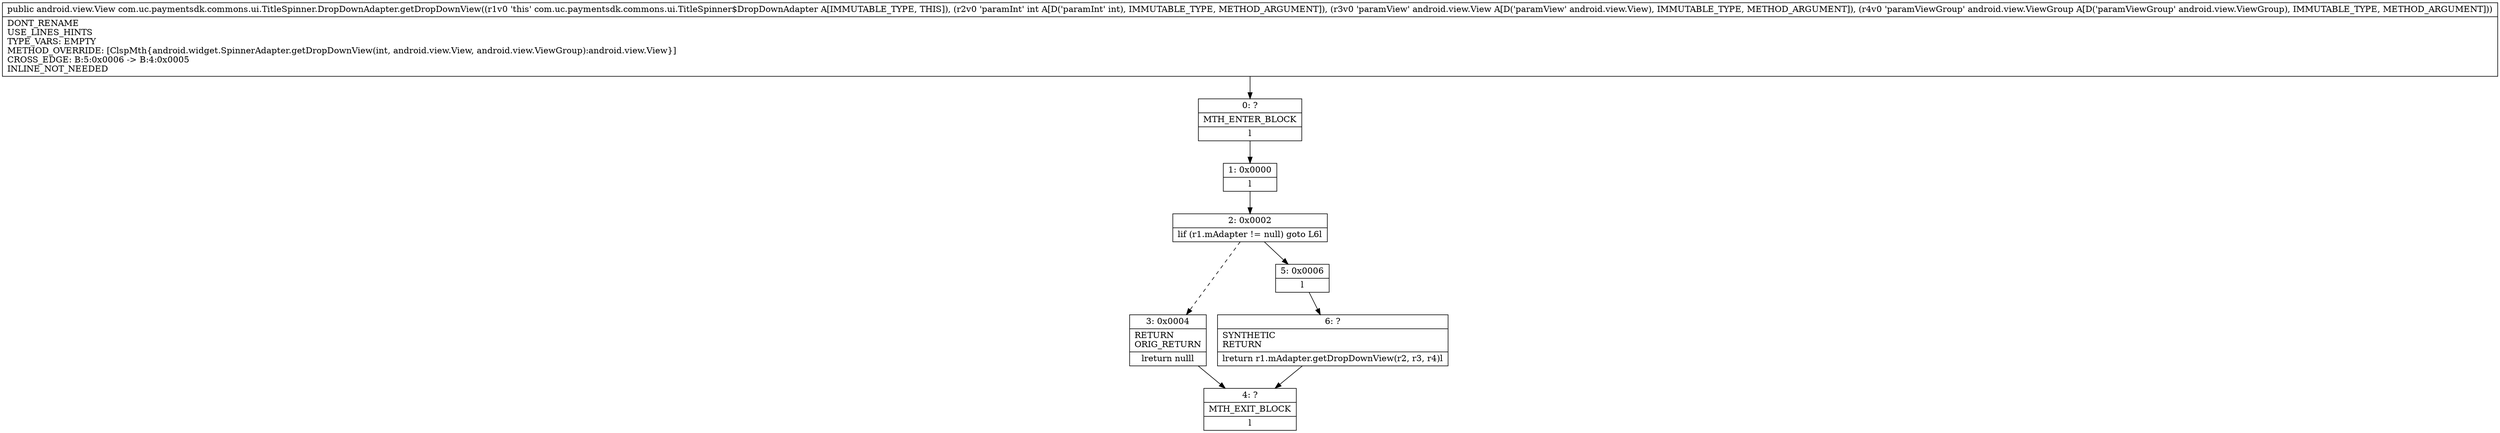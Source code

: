 digraph "CFG forcom.uc.paymentsdk.commons.ui.TitleSpinner.DropDownAdapter.getDropDownView(ILandroid\/view\/View;Landroid\/view\/ViewGroup;)Landroid\/view\/View;" {
Node_0 [shape=record,label="{0\:\ ?|MTH_ENTER_BLOCK\l|l}"];
Node_1 [shape=record,label="{1\:\ 0x0000|l}"];
Node_2 [shape=record,label="{2\:\ 0x0002|lif (r1.mAdapter != null) goto L6l}"];
Node_3 [shape=record,label="{3\:\ 0x0004|RETURN\lORIG_RETURN\l|lreturn nulll}"];
Node_4 [shape=record,label="{4\:\ ?|MTH_EXIT_BLOCK\l|l}"];
Node_5 [shape=record,label="{5\:\ 0x0006|l}"];
Node_6 [shape=record,label="{6\:\ ?|SYNTHETIC\lRETURN\l|lreturn r1.mAdapter.getDropDownView(r2, r3, r4)l}"];
MethodNode[shape=record,label="{public android.view.View com.uc.paymentsdk.commons.ui.TitleSpinner.DropDownAdapter.getDropDownView((r1v0 'this' com.uc.paymentsdk.commons.ui.TitleSpinner$DropDownAdapter A[IMMUTABLE_TYPE, THIS]), (r2v0 'paramInt' int A[D('paramInt' int), IMMUTABLE_TYPE, METHOD_ARGUMENT]), (r3v0 'paramView' android.view.View A[D('paramView' android.view.View), IMMUTABLE_TYPE, METHOD_ARGUMENT]), (r4v0 'paramViewGroup' android.view.ViewGroup A[D('paramViewGroup' android.view.ViewGroup), IMMUTABLE_TYPE, METHOD_ARGUMENT]))  | DONT_RENAME\lUSE_LINES_HINTS\lTYPE_VARS: EMPTY\lMETHOD_OVERRIDE: [ClspMth\{android.widget.SpinnerAdapter.getDropDownView(int, android.view.View, android.view.ViewGroup):android.view.View\}]\lCROSS_EDGE: B:5:0x0006 \-\> B:4:0x0005\lINLINE_NOT_NEEDED\l}"];
MethodNode -> Node_0;
Node_0 -> Node_1;
Node_1 -> Node_2;
Node_2 -> Node_3[style=dashed];
Node_2 -> Node_5;
Node_3 -> Node_4;
Node_5 -> Node_6;
Node_6 -> Node_4;
}

